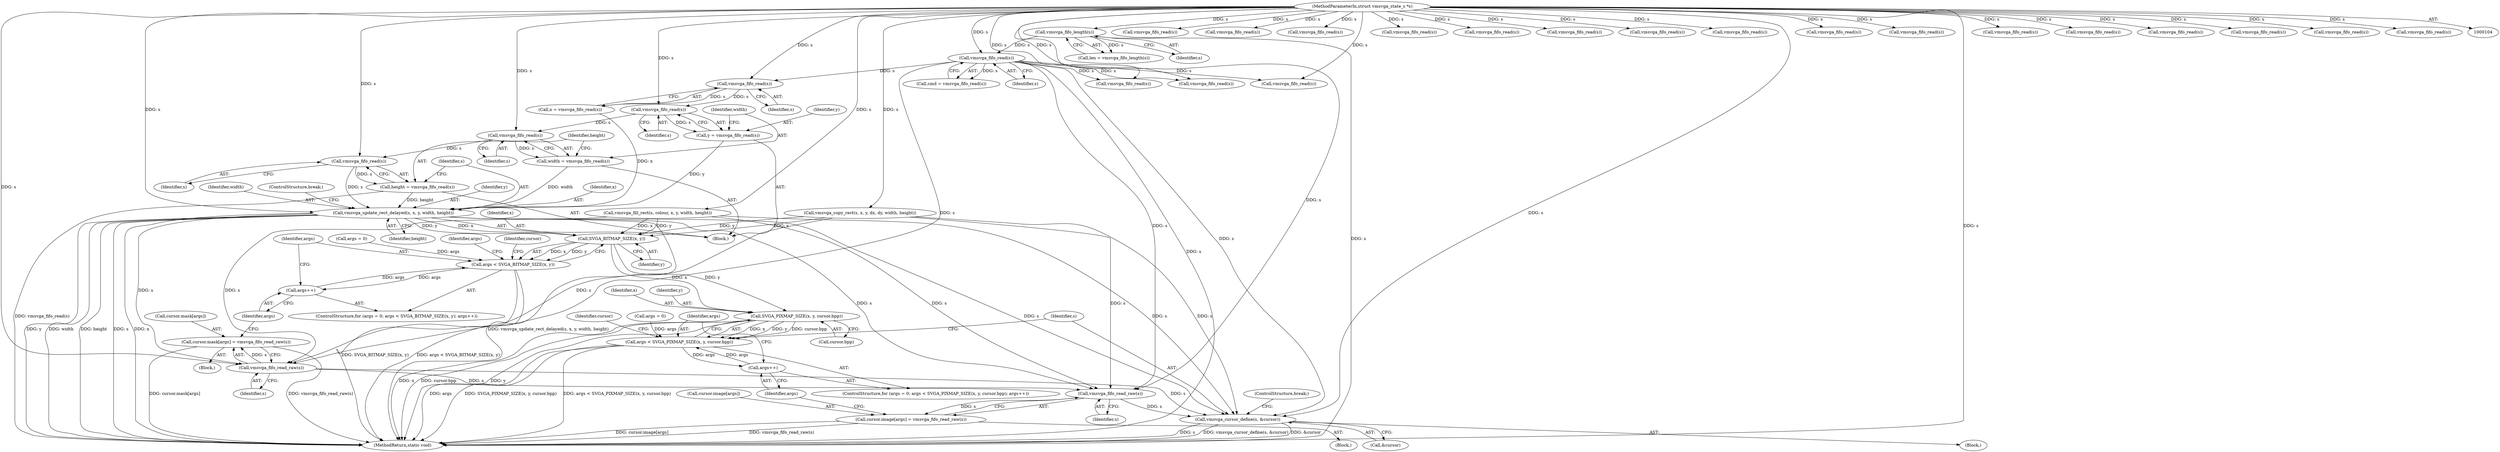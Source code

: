 digraph "0_qemu_167d97a3def77ee2dbf6e908b0ecbfe2103977db@API" {
"1000165" [label="(Call,vmsvga_fifo_read(s))"];
"1000161" [label="(Call,vmsvga_fifo_read(s))"];
"1000145" [label="(Call,vmsvga_fifo_read(s))"];
"1000125" [label="(Call,vmsvga_fifo_length(s))"];
"1000105" [label="(MethodParameterIn,struct vmsvga_state_s *s)"];
"1000163" [label="(Call,y = vmsvga_fifo_read(s))"];
"1000175" [label="(Call,vmsvga_update_rect_delayed(s, x, y, width, height))"];
"1000391" [label="(Call,SVGA_BITMAP_SIZE(x, y))"];
"1000389" [label="(Call,args < SVGA_BITMAP_SIZE(x, y))"];
"1000394" [label="(Call,args++)"];
"1000411" [label="(Call,SVGA_PIXMAP_SIZE(x, y, cursor.bpp))"];
"1000409" [label="(Call,args < SVGA_PIXMAP_SIZE(x, y, cursor.bpp))"];
"1000417" [label="(Call,args++)"];
"1000403" [label="(Call,vmsvga_fifo_read_raw(s))"];
"1000397" [label="(Call,cursor.mask[args] = vmsvga_fifo_read_raw(s))"];
"1000426" [label="(Call,vmsvga_fifo_read_raw(s))"];
"1000420" [label="(Call,cursor.image[args] = vmsvga_fifo_read_raw(s))"];
"1000428" [label="(Call,vmsvga_cursor_define(s, &cursor))"];
"1000169" [label="(Call,vmsvga_fifo_read(s))"];
"1000167" [label="(Call,width = vmsvga_fifo_read(s))"];
"1000173" [label="(Call,vmsvga_fifo_read(s))"];
"1000171" [label="(Call,height = vmsvga_fifo_read(s))"];
"1000400" [label="(Identifier,cursor)"];
"1000177" [label="(Identifier,x)"];
"1000385" [label="(ControlStructure,for (args = 0; args < SVGA_BITMAP_SIZE(x, y); args++))"];
"1000420" [label="(Call,cursor.image[args] = vmsvga_fifo_read_raw(s))"];
"1000252" [label="(Call,vmsvga_fifo_read(s))"];
"1000264" [label="(Call,vmsvga_copy_rect(s, x, y, dx, dy, width, height))"];
"1000406" [label="(Call,args = 0)"];
"1000166" [label="(Identifier,s)"];
"1000386" [label="(Call,args = 0)"];
"1000417" [label="(Call,args++)"];
"1000428" [label="(Call,vmsvga_cursor_define(s, &cursor))"];
"1000405" [label="(ControlStructure,for (args = 0; args < SVGA_PIXMAP_SIZE(x, y, cursor.bpp); args++))"];
"1000432" [label="(ControlStructure,break;)"];
"1000260" [label="(Call,vmsvga_fifo_read(s))"];
"1000175" [label="(Call,vmsvga_update_rect_delayed(s, x, y, width, height))"];
"1000180" [label="(Identifier,height)"];
"1000172" [label="(Identifier,height)"];
"1000426" [label="(Call,vmsvga_fifo_read_raw(s))"];
"1000179" [label="(Identifier,width)"];
"1000404" [label="(Identifier,s)"];
"1000181" [label="(ControlStructure,break;)"];
"1000423" [label="(Identifier,cursor)"];
"1000165" [label="(Call,vmsvga_fifo_read(s))"];
"1000173" [label="(Call,vmsvga_fifo_read(s))"];
"1000299" [label="(Call,vmsvga_fifo_read(s))"];
"1000194" [label="(Call,vmsvga_fifo_read(s))"];
"1000329" [label="(Call,vmsvga_fifo_read(s))"];
"1000168" [label="(Identifier,width)"];
"1000123" [label="(Call,len = vmsvga_fifo_length(s))"];
"1000429" [label="(Identifier,s)"];
"1000159" [label="(Call,x = vmsvga_fifo_read(s))"];
"1000198" [label="(Call,vmsvga_fifo_read(s))"];
"1000105" [label="(MethodParameterIn,struct vmsvga_state_s *s)"];
"1000162" [label="(Identifier,s)"];
"1000418" [label="(Identifier,args)"];
"1000392" [label="(Identifier,x)"];
"1000419" [label="(Block,)"];
"1000410" [label="(Identifier,args)"];
"1000323" [label="(Call,vmsvga_fifo_read(s))"];
"1000412" [label="(Identifier,x)"];
"1000396" [label="(Block,)"];
"1000305" [label="(Call,vmsvga_fifo_read(s))"];
"1000549" [label="(MethodReturn,static void)"];
"1000427" [label="(Identifier,s)"];
"1000393" [label="(Identifier,y)"];
"1000169" [label="(Call,vmsvga_fifo_read(s))"];
"1000143" [label="(Call,cmd = vmsvga_fifo_read(s))"];
"1000161" [label="(Call,vmsvga_fifo_read(s))"];
"1000409" [label="(Call,args < SVGA_PIXMAP_SIZE(x, y, cursor.bpp))"];
"1000411" [label="(Call,SVGA_PIXMAP_SIZE(x, y, cursor.bpp))"];
"1000525" [label="(Call,vmsvga_fifo_read(s))"];
"1000240" [label="(Call,vmsvga_fifo_read(s))"];
"1000126" [label="(Identifier,s)"];
"1000248" [label="(Call,vmsvga_fifo_read(s))"];
"1000244" [label="(Call,vmsvga_fifo_read(s))"];
"1000176" [label="(Identifier,s)"];
"1000407" [label="(Identifier,args)"];
"1000170" [label="(Identifier,s)"];
"1000146" [label="(Identifier,s)"];
"1000163" [label="(Call,y = vmsvga_fifo_read(s))"];
"1000293" [label="(Call,vmsvga_fifo_read(s))"];
"1000147" [label="(Block,)"];
"1000394" [label="(Call,args++)"];
"1000391" [label="(Call,SVGA_BITMAP_SIZE(x, y))"];
"1000414" [label="(Call,cursor.bpp)"];
"1000321" [label="(Call,vmsvga_fifo_read(s))"];
"1000313" [label="(Call,vmsvga_fifo_read(s))"];
"1000389" [label="(Call,args < SVGA_BITMAP_SIZE(x, y))"];
"1000210" [label="(Call,vmsvga_fifo_read(s))"];
"1000390" [label="(Identifier,args)"];
"1000125" [label="(Call,vmsvga_fifo_length(s))"];
"1000164" [label="(Identifier,y)"];
"1000174" [label="(Identifier,s)"];
"1000256" [label="(Call,vmsvga_fifo_read(s))"];
"1000145" [label="(Call,vmsvga_fifo_read(s))"];
"1000171" [label="(Call,height = vmsvga_fifo_read(s))"];
"1000214" [label="(Call,vmsvga_fill_rect(s, colour, x, y, width, height))"];
"1000395" [label="(Identifier,args)"];
"1000178" [label="(Identifier,y)"];
"1000397" [label="(Call,cursor.mask[args] = vmsvga_fifo_read_raw(s))"];
"1000413" [label="(Identifier,y)"];
"1000206" [label="(Call,vmsvga_fifo_read(s))"];
"1000430" [label="(Call,&cursor)"];
"1000421" [label="(Call,cursor.image[args])"];
"1000398" [label="(Call,cursor.mask[args])"];
"1000202" [label="(Call,vmsvga_fifo_read(s))"];
"1000167" [label="(Call,width = vmsvga_fifo_read(s))"];
"1000403" [label="(Call,vmsvga_fifo_read_raw(s))"];
"1000136" [label="(Block,)"];
"1000165" -> "1000163"  [label="AST: "];
"1000165" -> "1000166"  [label="CFG: "];
"1000166" -> "1000165"  [label="AST: "];
"1000163" -> "1000165"  [label="CFG: "];
"1000165" -> "1000163"  [label="DDG: s"];
"1000161" -> "1000165"  [label="DDG: s"];
"1000105" -> "1000165"  [label="DDG: s"];
"1000165" -> "1000169"  [label="DDG: s"];
"1000161" -> "1000159"  [label="AST: "];
"1000161" -> "1000162"  [label="CFG: "];
"1000162" -> "1000161"  [label="AST: "];
"1000159" -> "1000161"  [label="CFG: "];
"1000161" -> "1000159"  [label="DDG: s"];
"1000145" -> "1000161"  [label="DDG: s"];
"1000105" -> "1000161"  [label="DDG: s"];
"1000145" -> "1000143"  [label="AST: "];
"1000145" -> "1000146"  [label="CFG: "];
"1000146" -> "1000145"  [label="AST: "];
"1000143" -> "1000145"  [label="CFG: "];
"1000145" -> "1000549"  [label="DDG: s"];
"1000145" -> "1000143"  [label="DDG: s"];
"1000125" -> "1000145"  [label="DDG: s"];
"1000105" -> "1000145"  [label="DDG: s"];
"1000145" -> "1000194"  [label="DDG: s"];
"1000145" -> "1000240"  [label="DDG: s"];
"1000145" -> "1000293"  [label="DDG: s"];
"1000145" -> "1000403"  [label="DDG: s"];
"1000145" -> "1000426"  [label="DDG: s"];
"1000145" -> "1000428"  [label="DDG: s"];
"1000125" -> "1000123"  [label="AST: "];
"1000125" -> "1000126"  [label="CFG: "];
"1000126" -> "1000125"  [label="AST: "];
"1000123" -> "1000125"  [label="CFG: "];
"1000125" -> "1000549"  [label="DDG: s"];
"1000125" -> "1000123"  [label="DDG: s"];
"1000105" -> "1000125"  [label="DDG: s"];
"1000105" -> "1000104"  [label="AST: "];
"1000105" -> "1000549"  [label="DDG: s"];
"1000105" -> "1000169"  [label="DDG: s"];
"1000105" -> "1000173"  [label="DDG: s"];
"1000105" -> "1000175"  [label="DDG: s"];
"1000105" -> "1000194"  [label="DDG: s"];
"1000105" -> "1000198"  [label="DDG: s"];
"1000105" -> "1000202"  [label="DDG: s"];
"1000105" -> "1000206"  [label="DDG: s"];
"1000105" -> "1000210"  [label="DDG: s"];
"1000105" -> "1000214"  [label="DDG: s"];
"1000105" -> "1000240"  [label="DDG: s"];
"1000105" -> "1000244"  [label="DDG: s"];
"1000105" -> "1000248"  [label="DDG: s"];
"1000105" -> "1000252"  [label="DDG: s"];
"1000105" -> "1000256"  [label="DDG: s"];
"1000105" -> "1000260"  [label="DDG: s"];
"1000105" -> "1000264"  [label="DDG: s"];
"1000105" -> "1000293"  [label="DDG: s"];
"1000105" -> "1000299"  [label="DDG: s"];
"1000105" -> "1000305"  [label="DDG: s"];
"1000105" -> "1000313"  [label="DDG: s"];
"1000105" -> "1000321"  [label="DDG: s"];
"1000105" -> "1000323"  [label="DDG: s"];
"1000105" -> "1000329"  [label="DDG: s"];
"1000105" -> "1000403"  [label="DDG: s"];
"1000105" -> "1000426"  [label="DDG: s"];
"1000105" -> "1000428"  [label="DDG: s"];
"1000105" -> "1000525"  [label="DDG: s"];
"1000163" -> "1000147"  [label="AST: "];
"1000164" -> "1000163"  [label="AST: "];
"1000168" -> "1000163"  [label="CFG: "];
"1000163" -> "1000175"  [label="DDG: y"];
"1000175" -> "1000147"  [label="AST: "];
"1000175" -> "1000180"  [label="CFG: "];
"1000176" -> "1000175"  [label="AST: "];
"1000177" -> "1000175"  [label="AST: "];
"1000178" -> "1000175"  [label="AST: "];
"1000179" -> "1000175"  [label="AST: "];
"1000180" -> "1000175"  [label="AST: "];
"1000181" -> "1000175"  [label="CFG: "];
"1000175" -> "1000549"  [label="DDG: y"];
"1000175" -> "1000549"  [label="DDG: width"];
"1000175" -> "1000549"  [label="DDG: height"];
"1000175" -> "1000549"  [label="DDG: s"];
"1000175" -> "1000549"  [label="DDG: x"];
"1000175" -> "1000549"  [label="DDG: vmsvga_update_rect_delayed(s, x, y, width, height)"];
"1000173" -> "1000175"  [label="DDG: s"];
"1000159" -> "1000175"  [label="DDG: x"];
"1000167" -> "1000175"  [label="DDG: width"];
"1000171" -> "1000175"  [label="DDG: height"];
"1000175" -> "1000391"  [label="DDG: x"];
"1000175" -> "1000391"  [label="DDG: y"];
"1000175" -> "1000403"  [label="DDG: s"];
"1000175" -> "1000426"  [label="DDG: s"];
"1000175" -> "1000428"  [label="DDG: s"];
"1000391" -> "1000389"  [label="AST: "];
"1000391" -> "1000393"  [label="CFG: "];
"1000392" -> "1000391"  [label="AST: "];
"1000393" -> "1000391"  [label="AST: "];
"1000389" -> "1000391"  [label="CFG: "];
"1000391" -> "1000389"  [label="DDG: x"];
"1000391" -> "1000389"  [label="DDG: y"];
"1000214" -> "1000391"  [label="DDG: x"];
"1000214" -> "1000391"  [label="DDG: y"];
"1000264" -> "1000391"  [label="DDG: x"];
"1000264" -> "1000391"  [label="DDG: y"];
"1000391" -> "1000411"  [label="DDG: x"];
"1000391" -> "1000411"  [label="DDG: y"];
"1000389" -> "1000385"  [label="AST: "];
"1000390" -> "1000389"  [label="AST: "];
"1000400" -> "1000389"  [label="CFG: "];
"1000407" -> "1000389"  [label="CFG: "];
"1000389" -> "1000549"  [label="DDG: args < SVGA_BITMAP_SIZE(x, y)"];
"1000389" -> "1000549"  [label="DDG: SVGA_BITMAP_SIZE(x, y)"];
"1000386" -> "1000389"  [label="DDG: args"];
"1000394" -> "1000389"  [label="DDG: args"];
"1000389" -> "1000394"  [label="DDG: args"];
"1000394" -> "1000385"  [label="AST: "];
"1000394" -> "1000395"  [label="CFG: "];
"1000395" -> "1000394"  [label="AST: "];
"1000390" -> "1000394"  [label="CFG: "];
"1000411" -> "1000409"  [label="AST: "];
"1000411" -> "1000414"  [label="CFG: "];
"1000412" -> "1000411"  [label="AST: "];
"1000413" -> "1000411"  [label="AST: "];
"1000414" -> "1000411"  [label="AST: "];
"1000409" -> "1000411"  [label="CFG: "];
"1000411" -> "1000549"  [label="DDG: x"];
"1000411" -> "1000549"  [label="DDG: cursor.bpp"];
"1000411" -> "1000549"  [label="DDG: y"];
"1000411" -> "1000409"  [label="DDG: x"];
"1000411" -> "1000409"  [label="DDG: y"];
"1000411" -> "1000409"  [label="DDG: cursor.bpp"];
"1000409" -> "1000405"  [label="AST: "];
"1000410" -> "1000409"  [label="AST: "];
"1000423" -> "1000409"  [label="CFG: "];
"1000429" -> "1000409"  [label="CFG: "];
"1000409" -> "1000549"  [label="DDG: SVGA_PIXMAP_SIZE(x, y, cursor.bpp)"];
"1000409" -> "1000549"  [label="DDG: args < SVGA_PIXMAP_SIZE(x, y, cursor.bpp)"];
"1000409" -> "1000549"  [label="DDG: args"];
"1000406" -> "1000409"  [label="DDG: args"];
"1000417" -> "1000409"  [label="DDG: args"];
"1000409" -> "1000417"  [label="DDG: args"];
"1000417" -> "1000405"  [label="AST: "];
"1000417" -> "1000418"  [label="CFG: "];
"1000418" -> "1000417"  [label="AST: "];
"1000410" -> "1000417"  [label="CFG: "];
"1000403" -> "1000397"  [label="AST: "];
"1000403" -> "1000404"  [label="CFG: "];
"1000404" -> "1000403"  [label="AST: "];
"1000397" -> "1000403"  [label="CFG: "];
"1000403" -> "1000397"  [label="DDG: s"];
"1000264" -> "1000403"  [label="DDG: s"];
"1000214" -> "1000403"  [label="DDG: s"];
"1000403" -> "1000426"  [label="DDG: s"];
"1000403" -> "1000428"  [label="DDG: s"];
"1000397" -> "1000396"  [label="AST: "];
"1000398" -> "1000397"  [label="AST: "];
"1000395" -> "1000397"  [label="CFG: "];
"1000397" -> "1000549"  [label="DDG: cursor.mask[args]"];
"1000397" -> "1000549"  [label="DDG: vmsvga_fifo_read_raw(s)"];
"1000426" -> "1000420"  [label="AST: "];
"1000426" -> "1000427"  [label="CFG: "];
"1000427" -> "1000426"  [label="AST: "];
"1000420" -> "1000426"  [label="CFG: "];
"1000426" -> "1000420"  [label="DDG: s"];
"1000264" -> "1000426"  [label="DDG: s"];
"1000214" -> "1000426"  [label="DDG: s"];
"1000426" -> "1000428"  [label="DDG: s"];
"1000420" -> "1000419"  [label="AST: "];
"1000421" -> "1000420"  [label="AST: "];
"1000418" -> "1000420"  [label="CFG: "];
"1000420" -> "1000549"  [label="DDG: vmsvga_fifo_read_raw(s)"];
"1000420" -> "1000549"  [label="DDG: cursor.image[args]"];
"1000428" -> "1000136"  [label="AST: "];
"1000428" -> "1000430"  [label="CFG: "];
"1000429" -> "1000428"  [label="AST: "];
"1000430" -> "1000428"  [label="AST: "];
"1000432" -> "1000428"  [label="CFG: "];
"1000428" -> "1000549"  [label="DDG: vmsvga_cursor_define(s, &cursor)"];
"1000428" -> "1000549"  [label="DDG: &cursor"];
"1000428" -> "1000549"  [label="DDG: s"];
"1000264" -> "1000428"  [label="DDG: s"];
"1000214" -> "1000428"  [label="DDG: s"];
"1000169" -> "1000167"  [label="AST: "];
"1000169" -> "1000170"  [label="CFG: "];
"1000170" -> "1000169"  [label="AST: "];
"1000167" -> "1000169"  [label="CFG: "];
"1000169" -> "1000167"  [label="DDG: s"];
"1000169" -> "1000173"  [label="DDG: s"];
"1000167" -> "1000147"  [label="AST: "];
"1000168" -> "1000167"  [label="AST: "];
"1000172" -> "1000167"  [label="CFG: "];
"1000173" -> "1000171"  [label="AST: "];
"1000173" -> "1000174"  [label="CFG: "];
"1000174" -> "1000173"  [label="AST: "];
"1000171" -> "1000173"  [label="CFG: "];
"1000173" -> "1000171"  [label="DDG: s"];
"1000171" -> "1000147"  [label="AST: "];
"1000172" -> "1000171"  [label="AST: "];
"1000176" -> "1000171"  [label="CFG: "];
"1000171" -> "1000549"  [label="DDG: vmsvga_fifo_read(s)"];
}
